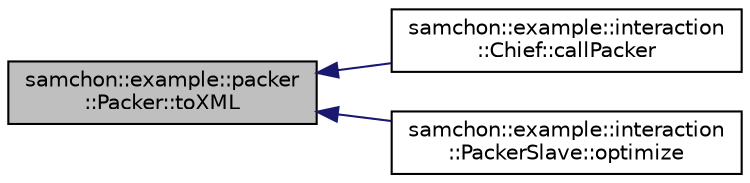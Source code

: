 digraph "samchon::example::packer::Packer::toXML"
{
  edge [fontname="Helvetica",fontsize="10",labelfontname="Helvetica",labelfontsize="10"];
  node [fontname="Helvetica",fontsize="10",shape=record];
  rankdir="LR";
  Node1 [label="samchon::example::packer\l::Packer::toXML",height=0.2,width=0.4,color="black", fillcolor="grey75", style="filled", fontcolor="black"];
  Node1 -> Node2 [dir="back",color="midnightblue",fontsize="10",style="solid",fontname="Helvetica"];
  Node2 [label="samchon::example::interaction\l::Chief::callPacker",height=0.2,width=0.4,color="black", fillcolor="white", style="filled",URL="$da/df4/classsamchon_1_1example_1_1interaction_1_1Chief.html#a4fa5d60a8fd3ce3f79e7249b43fed4a8",tooltip="Call packer master system. "];
  Node1 -> Node3 [dir="back",color="midnightblue",fontsize="10",style="solid",fontname="Helvetica"];
  Node3 [label="samchon::example::interaction\l::PackerSlave::optimize",height=0.2,width=0.4,color="black", fillcolor="white", style="filled",URL="$d3/d29/classsamchon_1_1example_1_1interaction_1_1PackerSlave.html#a706e8aa2fae996a4a9908e2c9adffc6c",tooltip="Optimize TSP and report the result. "];
}
